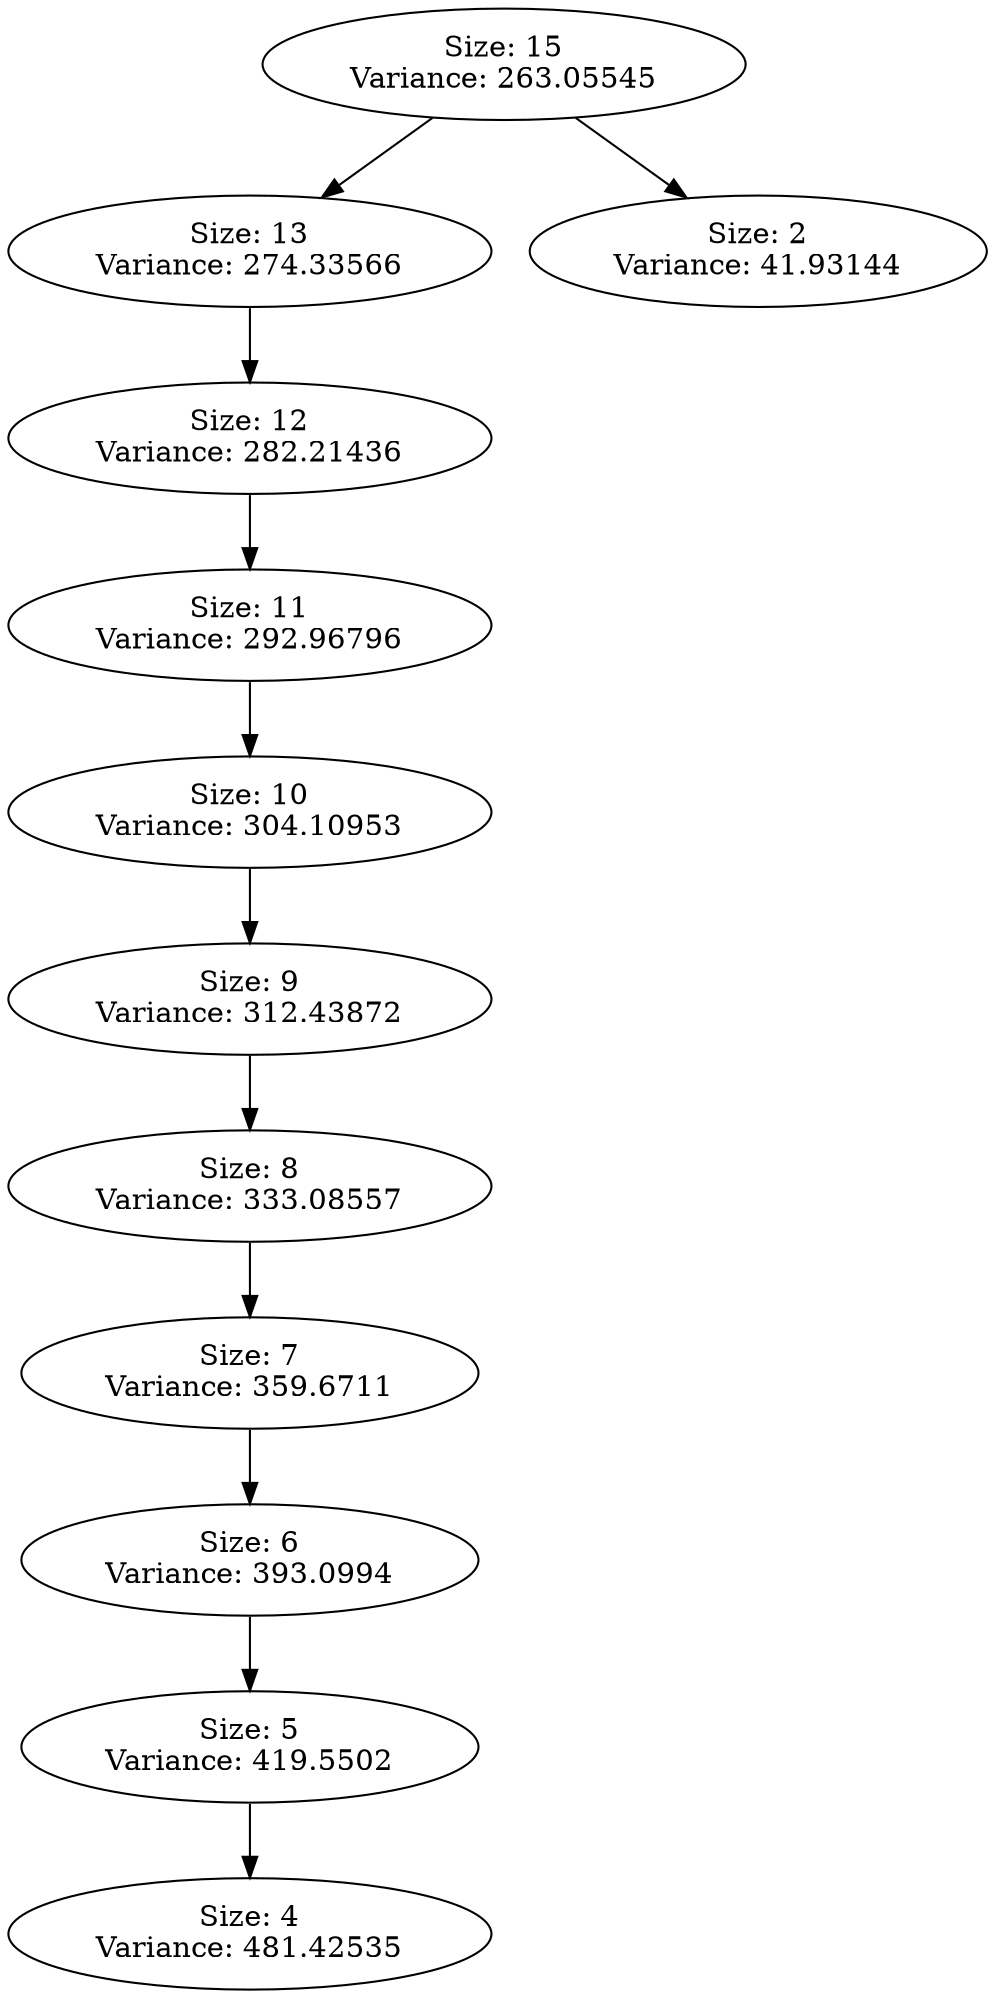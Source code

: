 DIGRAPH G {
"Size: 15\nVariance: 263.05545" -> "Size: 13\nVariance: 274.33566" L=0;
"Size: 15\nVariance: 263.05545" -> "Size: 2\nVariance: 41.93144" L=0;
"Size: 13\nVariance: 274.33566" -> "Size: 12\nVariance: 282.21436" L=1;
"Size: 12\nVariance: 282.21436" -> "Size: 11\nVariance: 292.96796" L=2;
"Size: 11\nVariance: 292.96796" -> "Size: 10\nVariance: 304.10953" L=3;
"Size: 10\nVariance: 304.10953" -> "Size: 9\nVariance: 312.43872" L=4;
"Size: 9\nVariance: 312.43872" -> "Size: 8\nVariance: 333.08557" L=5;
"Size: 8\nVariance: 333.08557" -> "Size: 7\nVariance: 359.6711" L=6;
"Size: 7\nVariance: 359.6711" -> "Size: 6\nVariance: 393.0994" L=7;
"Size: 6\nVariance: 393.0994" -> "Size: 5\nVariance: 419.5502" L=8;
"Size: 5\nVariance: 419.5502" -> "Size: 4\nVariance: 481.42535" L=9;
}
